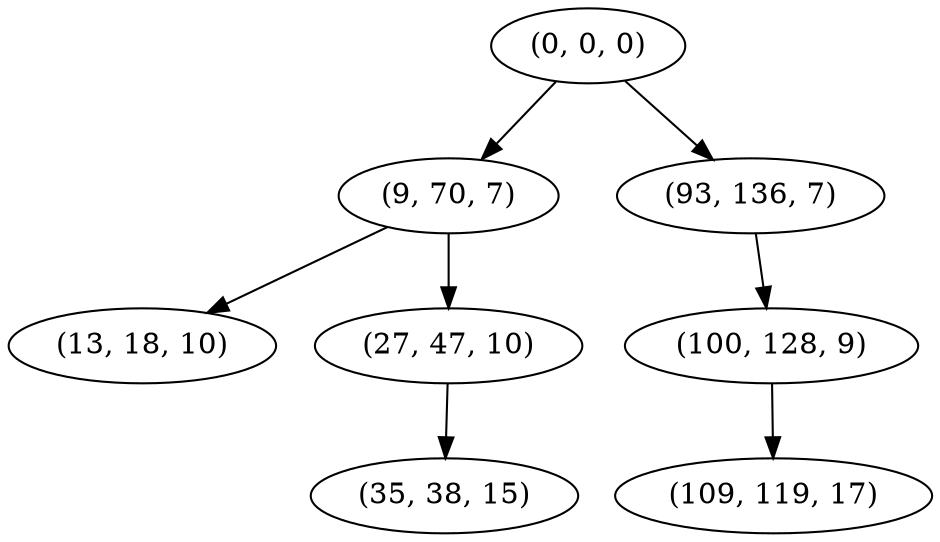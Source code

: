 digraph tree {
    "(0, 0, 0)";
    "(9, 70, 7)";
    "(13, 18, 10)";
    "(27, 47, 10)";
    "(35, 38, 15)";
    "(93, 136, 7)";
    "(100, 128, 9)";
    "(109, 119, 17)";
    "(0, 0, 0)" -> "(9, 70, 7)";
    "(0, 0, 0)" -> "(93, 136, 7)";
    "(9, 70, 7)" -> "(13, 18, 10)";
    "(9, 70, 7)" -> "(27, 47, 10)";
    "(27, 47, 10)" -> "(35, 38, 15)";
    "(93, 136, 7)" -> "(100, 128, 9)";
    "(100, 128, 9)" -> "(109, 119, 17)";
}
